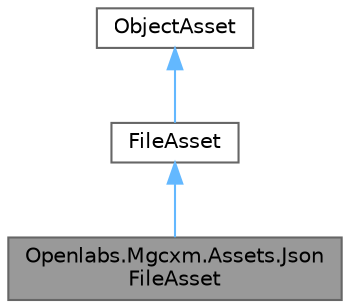 digraph "Openlabs.Mgcxm.Assets.JsonFileAsset"
{
 // LATEX_PDF_SIZE
  bgcolor="transparent";
  edge [fontname=Helvetica,fontsize=10,labelfontname=Helvetica,labelfontsize=10];
  node [fontname=Helvetica,fontsize=10,shape=box,height=0.2,width=0.4];
  Node1 [id="Node000001",label="Openlabs.Mgcxm.Assets.Json\lFileAsset",height=0.2,width=0.4,color="gray40", fillcolor="grey60", style="filled", fontcolor="black",tooltip=" "];
  Node2 -> Node1 [id="edge5_Node000001_Node000002",dir="back",color="steelblue1",style="solid",tooltip=" "];
  Node2 [id="Node000002",label="FileAsset",height=0.2,width=0.4,color="gray40", fillcolor="white", style="filled",URL="$class_openlabs_1_1_mgcxm_1_1_assets_1_1_file_asset.html",tooltip=" "];
  Node3 -> Node2 [id="edge6_Node000002_Node000003",dir="back",color="steelblue1",style="solid",tooltip=" "];
  Node3 [id="Node000003",label="ObjectAsset",height=0.2,width=0.4,color="gray40", fillcolor="white", style="filled",URL="$class_openlabs_1_1_mgcxm_1_1_assets_1_1_object_asset.html",tooltip=" "];
}
